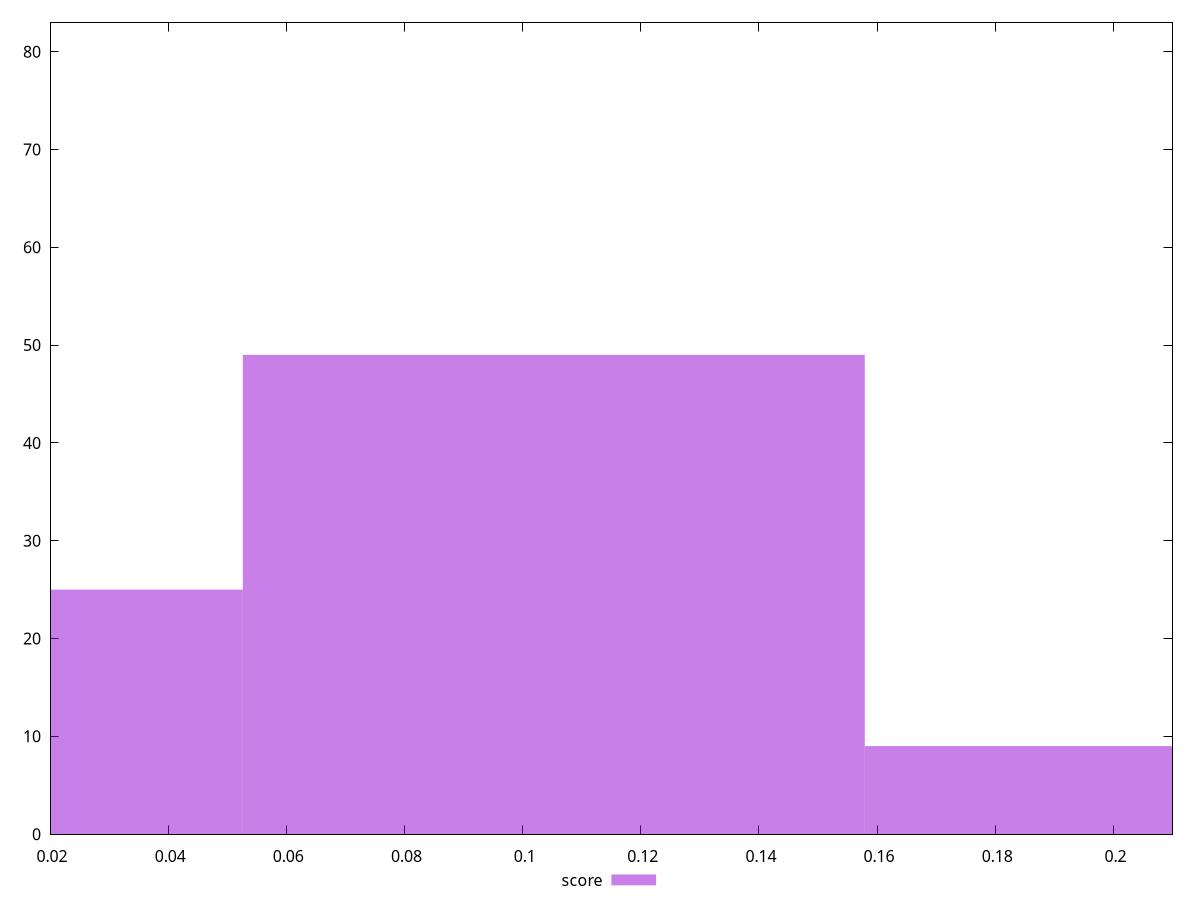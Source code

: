 reset

$score <<EOF
0 25
0.10527541364702349 49
0.21055082729404698 9
EOF

set key outside below
set boxwidth 0.10527541364702349
set xrange [0.02:0.21]
set yrange [0:83]
set trange [0:83]
set style fill transparent solid 0.5 noborder
set terminal svg size 640, 490 enhanced background rgb 'white'
set output "reports/report_00027_2021-02-24T12-40-31.850Z/speed-index/samples/astro/score/histogram.svg"

plot $score title "score" with boxes

reset
